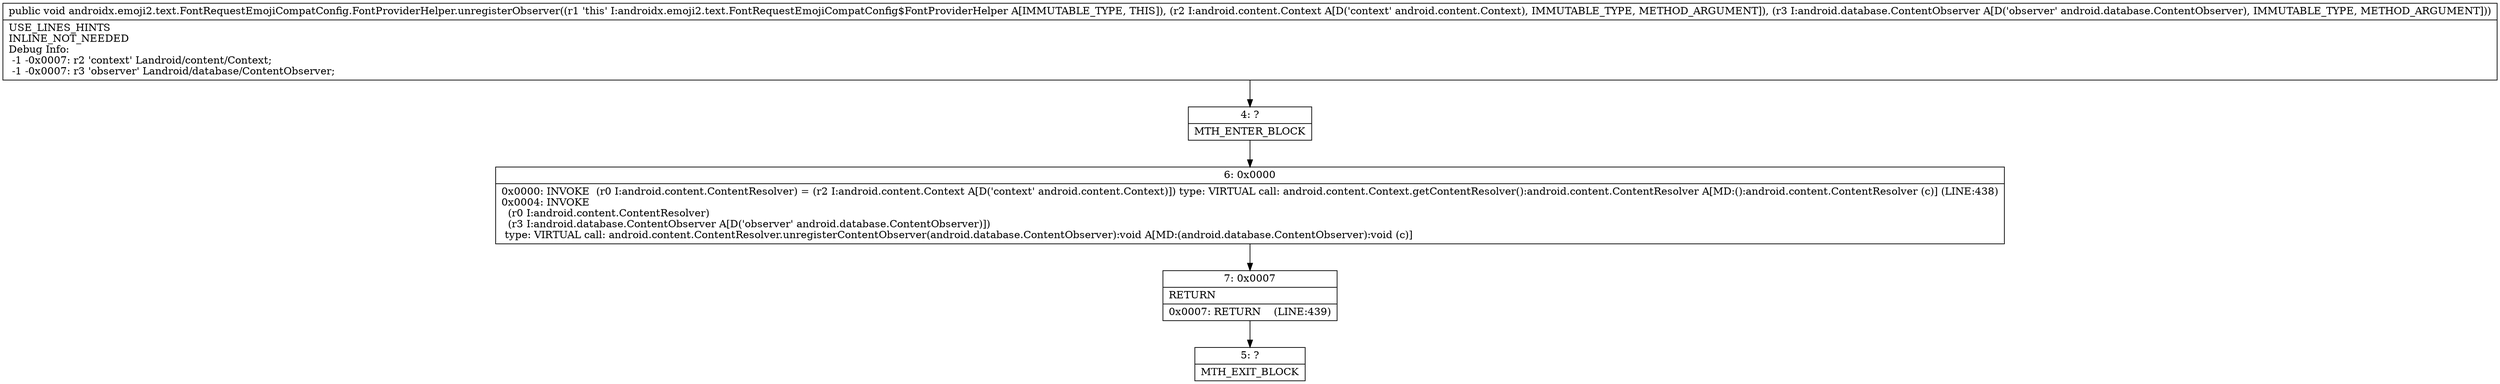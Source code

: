 digraph "CFG forandroidx.emoji2.text.FontRequestEmojiCompatConfig.FontProviderHelper.unregisterObserver(Landroid\/content\/Context;Landroid\/database\/ContentObserver;)V" {
Node_4 [shape=record,label="{4\:\ ?|MTH_ENTER_BLOCK\l}"];
Node_6 [shape=record,label="{6\:\ 0x0000|0x0000: INVOKE  (r0 I:android.content.ContentResolver) = (r2 I:android.content.Context A[D('context' android.content.Context)]) type: VIRTUAL call: android.content.Context.getContentResolver():android.content.ContentResolver A[MD:():android.content.ContentResolver (c)] (LINE:438)\l0x0004: INVOKE  \l  (r0 I:android.content.ContentResolver)\l  (r3 I:android.database.ContentObserver A[D('observer' android.database.ContentObserver)])\l type: VIRTUAL call: android.content.ContentResolver.unregisterContentObserver(android.database.ContentObserver):void A[MD:(android.database.ContentObserver):void (c)]\l}"];
Node_7 [shape=record,label="{7\:\ 0x0007|RETURN\l|0x0007: RETURN    (LINE:439)\l}"];
Node_5 [shape=record,label="{5\:\ ?|MTH_EXIT_BLOCK\l}"];
MethodNode[shape=record,label="{public void androidx.emoji2.text.FontRequestEmojiCompatConfig.FontProviderHelper.unregisterObserver((r1 'this' I:androidx.emoji2.text.FontRequestEmojiCompatConfig$FontProviderHelper A[IMMUTABLE_TYPE, THIS]), (r2 I:android.content.Context A[D('context' android.content.Context), IMMUTABLE_TYPE, METHOD_ARGUMENT]), (r3 I:android.database.ContentObserver A[D('observer' android.database.ContentObserver), IMMUTABLE_TYPE, METHOD_ARGUMENT]))  | USE_LINES_HINTS\lINLINE_NOT_NEEDED\lDebug Info:\l  \-1 \-0x0007: r2 'context' Landroid\/content\/Context;\l  \-1 \-0x0007: r3 'observer' Landroid\/database\/ContentObserver;\l}"];
MethodNode -> Node_4;Node_4 -> Node_6;
Node_6 -> Node_7;
Node_7 -> Node_5;
}

